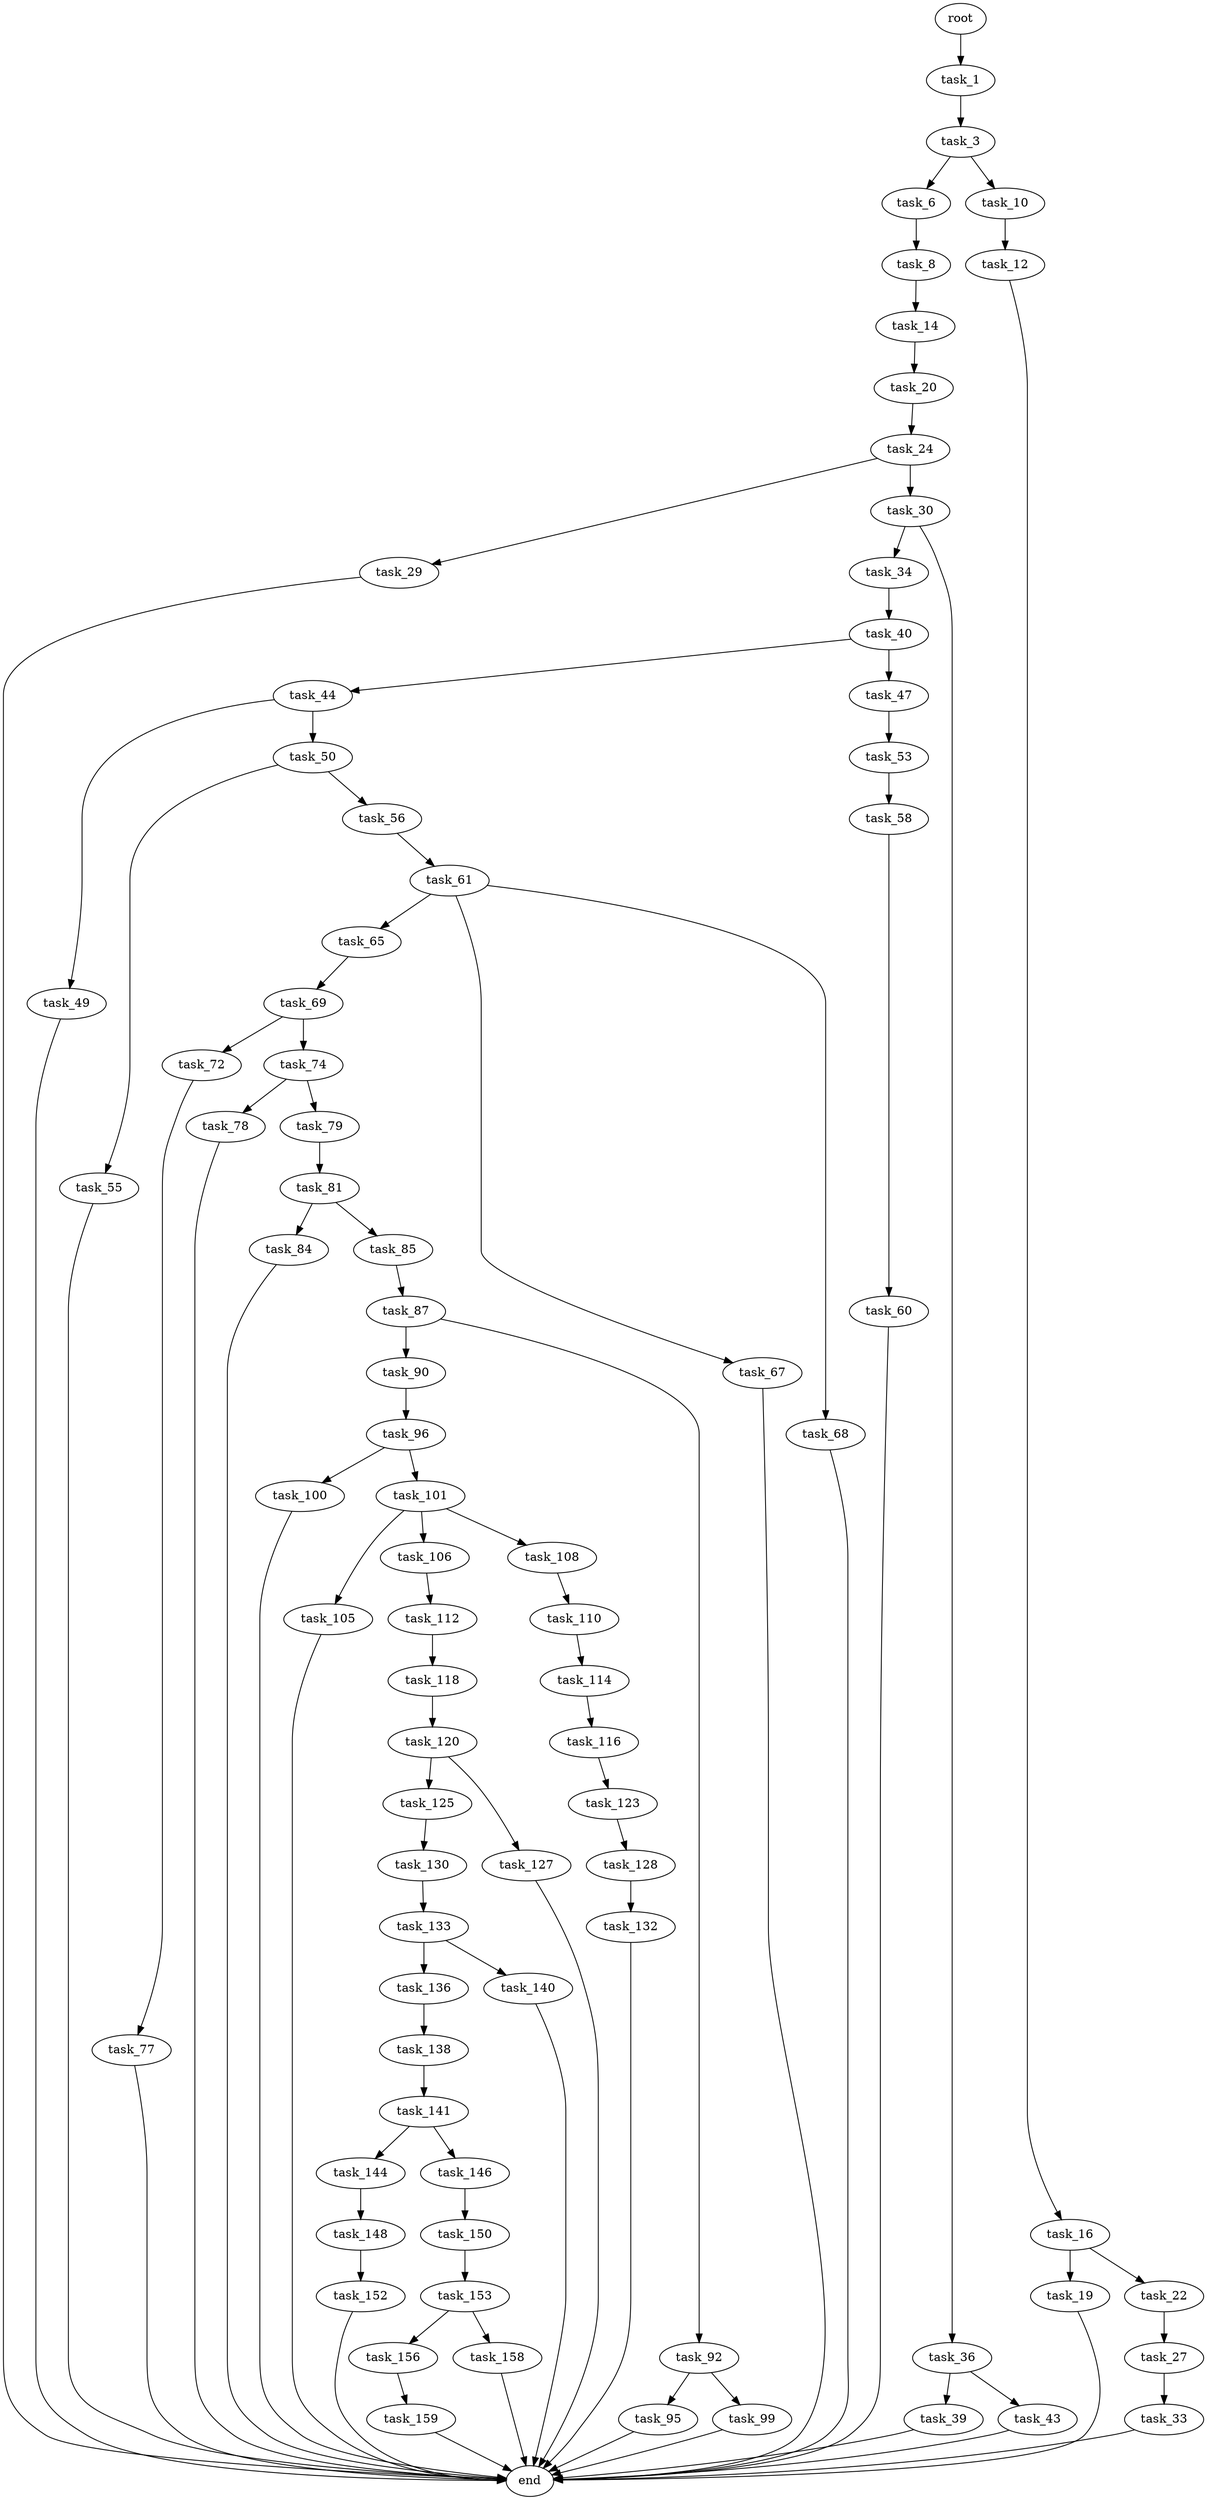 digraph G {
  root [size="0.000000"];
  task_1 [size="72077070452.000000"];
  task_3 [size="39333554734.000000"];
  task_6 [size="586821521220.000000"];
  task_10 [size="51630241234.000000"];
  task_8 [size="68719476736.000000"];
  task_14 [size="782757789696.000000"];
  task_12 [size="13588925130.000000"];
  task_16 [size="782757789696.000000"];
  task_20 [size="108396645360.000000"];
  task_19 [size="17025469274.000000"];
  task_22 [size="68719476736.000000"];
  end [size="0.000000"];
  task_24 [size="573682418.000000"];
  task_27 [size="6240094420.000000"];
  task_29 [size="1380622828.000000"];
  task_30 [size="186472381574.000000"];
  task_33 [size="658732783322.000000"];
  task_34 [size="68719476736.000000"];
  task_36 [size="1073741824000.000000"];
  task_40 [size="134566473138.000000"];
  task_39 [size="529452744288.000000"];
  task_43 [size="20168026594.000000"];
  task_44 [size="8589934592.000000"];
  task_47 [size="22436378696.000000"];
  task_49 [size="2985945197.000000"];
  task_50 [size="2100868987.000000"];
  task_53 [size="12013266831.000000"];
  task_55 [size="53528453175.000000"];
  task_56 [size="782757789696.000000"];
  task_58 [size="174299409087.000000"];
  task_61 [size="1073741824000.000000"];
  task_60 [size="2815938805.000000"];
  task_65 [size="782757789696.000000"];
  task_67 [size="10770318733.000000"];
  task_68 [size="231928233984.000000"];
  task_69 [size="134217728000.000000"];
  task_72 [size="177786477144.000000"];
  task_74 [size="8589934592.000000"];
  task_77 [size="28991029248.000000"];
  task_78 [size="11806960601.000000"];
  task_79 [size="71291857836.000000"];
  task_81 [size="2059020524.000000"];
  task_84 [size="308529232930.000000"];
  task_85 [size="917852595250.000000"];
  task_87 [size="1073741824000.000000"];
  task_90 [size="265402982497.000000"];
  task_92 [size="10163621164.000000"];
  task_96 [size="8589934592.000000"];
  task_95 [size="43616431807.000000"];
  task_99 [size="1073741824000.000000"];
  task_100 [size="51614717780.000000"];
  task_101 [size="549755813888.000000"];
  task_105 [size="1047146725626.000000"];
  task_106 [size="4001685356.000000"];
  task_108 [size="28991029248.000000"];
  task_112 [size="11647156689.000000"];
  task_110 [size="782757789696.000000"];
  task_114 [size="24349081732.000000"];
  task_118 [size="45909191578.000000"];
  task_116 [size="782757789696.000000"];
  task_123 [size="1352202636322.000000"];
  task_120 [size="4170505494.000000"];
  task_125 [size="8589934592.000000"];
  task_127 [size="175573334823.000000"];
  task_128 [size="717431308880.000000"];
  task_130 [size="50586543859.000000"];
  task_132 [size="30889331055.000000"];
  task_133 [size="239238406056.000000"];
  task_136 [size="549755813888.000000"];
  task_140 [size="23615550522.000000"];
  task_138 [size="16510509450.000000"];
  task_141 [size="134217728000.000000"];
  task_144 [size="1041648399.000000"];
  task_146 [size="68719476736.000000"];
  task_148 [size="308916280104.000000"];
  task_150 [size="15009667432.000000"];
  task_152 [size="6923809411.000000"];
  task_153 [size="209923215340.000000"];
  task_156 [size="28991029248.000000"];
  task_158 [size="4701225356.000000"];
  task_159 [size="368293445632.000000"];

  root -> task_1 [size="1.000000"];
  task_1 -> task_3 [size="75497472.000000"];
  task_3 -> task_6 [size="838860800.000000"];
  task_3 -> task_10 [size="838860800.000000"];
  task_6 -> task_8 [size="838860800.000000"];
  task_10 -> task_12 [size="838860800.000000"];
  task_8 -> task_14 [size="134217728.000000"];
  task_14 -> task_20 [size="679477248.000000"];
  task_12 -> task_16 [size="301989888.000000"];
  task_16 -> task_19 [size="679477248.000000"];
  task_16 -> task_22 [size="679477248.000000"];
  task_20 -> task_24 [size="134217728.000000"];
  task_19 -> end [size="1.000000"];
  task_22 -> task_27 [size="134217728.000000"];
  task_24 -> task_29 [size="33554432.000000"];
  task_24 -> task_30 [size="33554432.000000"];
  task_27 -> task_33 [size="301989888.000000"];
  task_29 -> end [size="1.000000"];
  task_30 -> task_34 [size="411041792.000000"];
  task_30 -> task_36 [size="411041792.000000"];
  task_33 -> end [size="1.000000"];
  task_34 -> task_40 [size="134217728.000000"];
  task_36 -> task_39 [size="838860800.000000"];
  task_36 -> task_43 [size="838860800.000000"];
  task_40 -> task_44 [size="301989888.000000"];
  task_40 -> task_47 [size="301989888.000000"];
  task_39 -> end [size="1.000000"];
  task_43 -> end [size="1.000000"];
  task_44 -> task_49 [size="33554432.000000"];
  task_44 -> task_50 [size="33554432.000000"];
  task_47 -> task_53 [size="536870912.000000"];
  task_49 -> end [size="1.000000"];
  task_50 -> task_55 [size="33554432.000000"];
  task_50 -> task_56 [size="33554432.000000"];
  task_53 -> task_58 [size="838860800.000000"];
  task_55 -> end [size="1.000000"];
  task_56 -> task_61 [size="679477248.000000"];
  task_58 -> task_60 [size="209715200.000000"];
  task_61 -> task_65 [size="838860800.000000"];
  task_61 -> task_67 [size="838860800.000000"];
  task_61 -> task_68 [size="838860800.000000"];
  task_60 -> end [size="1.000000"];
  task_65 -> task_69 [size="679477248.000000"];
  task_67 -> end [size="1.000000"];
  task_68 -> end [size="1.000000"];
  task_69 -> task_72 [size="209715200.000000"];
  task_69 -> task_74 [size="209715200.000000"];
  task_72 -> task_77 [size="134217728.000000"];
  task_74 -> task_78 [size="33554432.000000"];
  task_74 -> task_79 [size="33554432.000000"];
  task_77 -> end [size="1.000000"];
  task_78 -> end [size="1.000000"];
  task_79 -> task_81 [size="134217728.000000"];
  task_81 -> task_84 [size="33554432.000000"];
  task_81 -> task_85 [size="33554432.000000"];
  task_84 -> end [size="1.000000"];
  task_85 -> task_87 [size="679477248.000000"];
  task_87 -> task_90 [size="838860800.000000"];
  task_87 -> task_92 [size="838860800.000000"];
  task_90 -> task_96 [size="411041792.000000"];
  task_92 -> task_95 [size="536870912.000000"];
  task_92 -> task_99 [size="536870912.000000"];
  task_96 -> task_100 [size="33554432.000000"];
  task_96 -> task_101 [size="33554432.000000"];
  task_95 -> end [size="1.000000"];
  task_99 -> end [size="1.000000"];
  task_100 -> end [size="1.000000"];
  task_101 -> task_105 [size="536870912.000000"];
  task_101 -> task_106 [size="536870912.000000"];
  task_101 -> task_108 [size="536870912.000000"];
  task_105 -> end [size="1.000000"];
  task_106 -> task_112 [size="134217728.000000"];
  task_108 -> task_110 [size="75497472.000000"];
  task_112 -> task_118 [size="411041792.000000"];
  task_110 -> task_114 [size="679477248.000000"];
  task_114 -> task_116 [size="679477248.000000"];
  task_118 -> task_120 [size="75497472.000000"];
  task_116 -> task_123 [size="679477248.000000"];
  task_123 -> task_128 [size="838860800.000000"];
  task_120 -> task_125 [size="134217728.000000"];
  task_120 -> task_127 [size="134217728.000000"];
  task_125 -> task_130 [size="33554432.000000"];
  task_127 -> end [size="1.000000"];
  task_128 -> task_132 [size="536870912.000000"];
  task_130 -> task_133 [size="838860800.000000"];
  task_132 -> end [size="1.000000"];
  task_133 -> task_136 [size="536870912.000000"];
  task_133 -> task_140 [size="536870912.000000"];
  task_136 -> task_138 [size="536870912.000000"];
  task_140 -> end [size="1.000000"];
  task_138 -> task_141 [size="838860800.000000"];
  task_141 -> task_144 [size="209715200.000000"];
  task_141 -> task_146 [size="209715200.000000"];
  task_144 -> task_148 [size="75497472.000000"];
  task_146 -> task_150 [size="134217728.000000"];
  task_148 -> task_152 [size="301989888.000000"];
  task_150 -> task_153 [size="536870912.000000"];
  task_152 -> end [size="1.000000"];
  task_153 -> task_156 [size="209715200.000000"];
  task_153 -> task_158 [size="209715200.000000"];
  task_156 -> task_159 [size="75497472.000000"];
  task_158 -> end [size="1.000000"];
  task_159 -> end [size="1.000000"];
}
